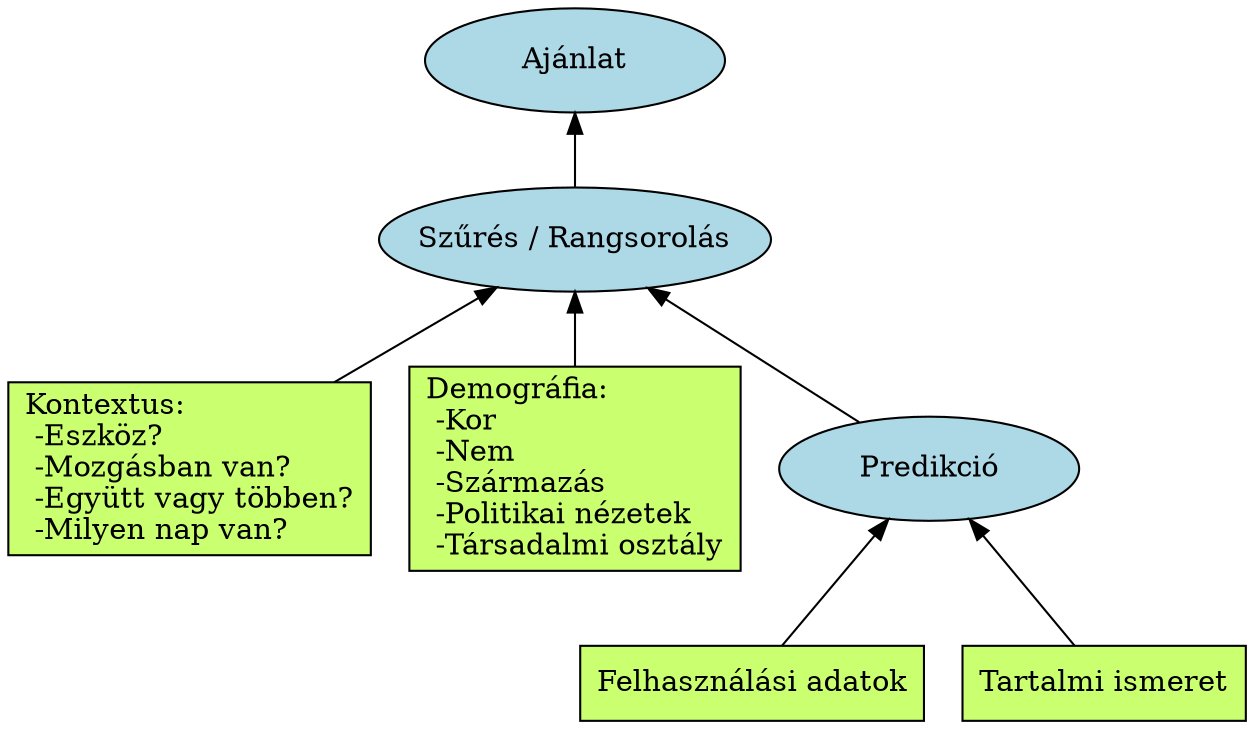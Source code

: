 digraph recommender {
    graph [dpi=300]
    rankdir="BT"

    prediction [label="Predikció", width=2, height=.7, style="filled", fillcolor="lightblue"]
    filtering [label="Szűrés / Rangsorolás", width=2, height=.7, style="filled", fillcolor="lightblue"]
    recommendation [label="Ajánlat", width=2, height=.7, style="filled", fillcolor="lightblue"]

    hist_data [label="Felhasználási adatok", shape="rectangle", style="filled", fillcolor="darkolivegreen1"]
    content_data [label="Tartalmi ismeret", shape="rectangle", style="filled", fillcolor="darkolivegreen1"]
    context [label="Kontextus:\l -Eszköz?\l -Mozgásban van?\l -Együtt vagy többen?\l -Milyen nap van?\l", shape="rectangle", style="filled", fillcolor="darkolivegreen1"]
    demography [label="Demográfia:\l -Kor\l -Nem\l -Származás\l -Politikai nézetek\l -Társadalmi osztály", shape="rectangle", style="filled", fillcolor="darkolivegreen1"]

    prediction -> filtering
    filtering -> recommendation

    hist_data -> prediction
    content_data -> prediction
    context -> filtering
    demography -> filtering

}

